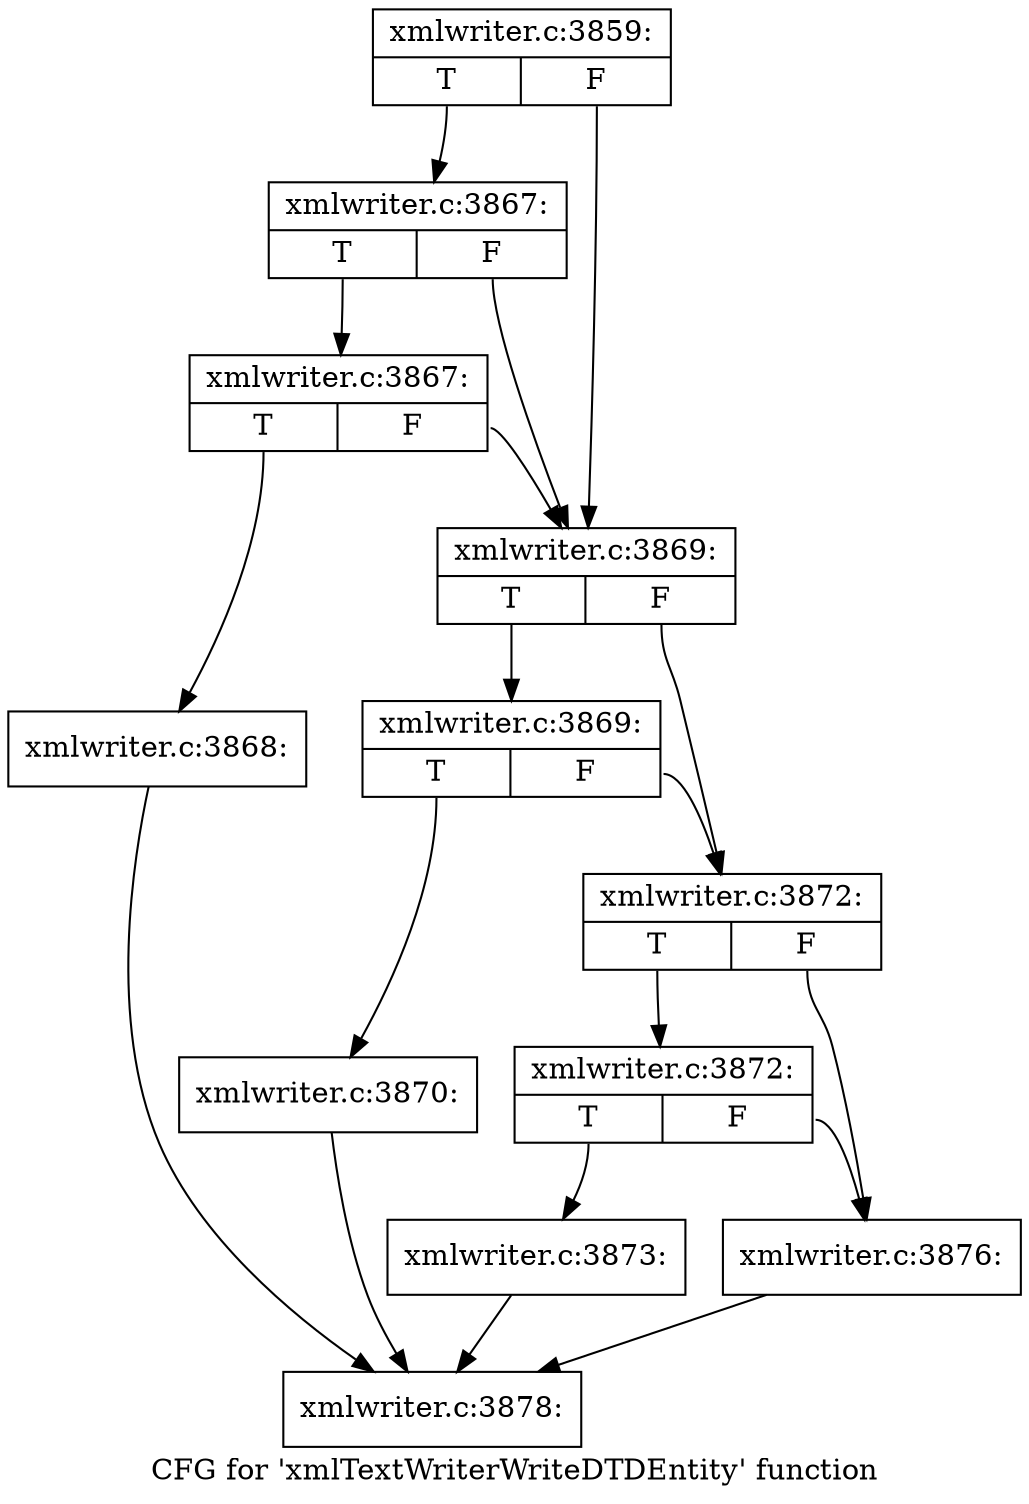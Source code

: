 digraph "CFG for 'xmlTextWriterWriteDTDEntity' function" {
	label="CFG for 'xmlTextWriterWriteDTDEntity' function";

	Node0x40ee8c0 [shape=record,label="{xmlwriter.c:3859:|{<s0>T|<s1>F}}"];
	Node0x40ee8c0:s0 -> Node0x40f52f0;
	Node0x40ee8c0:s1 -> Node0x40f5220;
	Node0x40f52f0 [shape=record,label="{xmlwriter.c:3867:|{<s0>T|<s1>F}}"];
	Node0x40f52f0:s0 -> Node0x40f5270;
	Node0x40f52f0:s1 -> Node0x40f5220;
	Node0x40f5270 [shape=record,label="{xmlwriter.c:3867:|{<s0>T|<s1>F}}"];
	Node0x40f5270:s0 -> Node0x40f51d0;
	Node0x40f5270:s1 -> Node0x40f5220;
	Node0x40f51d0 [shape=record,label="{xmlwriter.c:3868:}"];
	Node0x40f51d0 -> Node0x40eeb40;
	Node0x40f5220 [shape=record,label="{xmlwriter.c:3869:|{<s0>T|<s1>F}}"];
	Node0x40f5220:s0 -> Node0x40f5c80;
	Node0x40f5220:s1 -> Node0x40f5c30;
	Node0x40f5c80 [shape=record,label="{xmlwriter.c:3869:|{<s0>T|<s1>F}}"];
	Node0x40f5c80:s0 -> Node0x40f5be0;
	Node0x40f5c80:s1 -> Node0x40f5c30;
	Node0x40f5be0 [shape=record,label="{xmlwriter.c:3870:}"];
	Node0x40f5be0 -> Node0x40eeb40;
	Node0x40f5c30 [shape=record,label="{xmlwriter.c:3872:|{<s0>T|<s1>F}}"];
	Node0x40f5c30:s0 -> Node0x40f6410;
	Node0x40f5c30:s1 -> Node0x40f63c0;
	Node0x40f6410 [shape=record,label="{xmlwriter.c:3872:|{<s0>T|<s1>F}}"];
	Node0x40f6410:s0 -> Node0x40f6370;
	Node0x40f6410:s1 -> Node0x40f63c0;
	Node0x40f6370 [shape=record,label="{xmlwriter.c:3873:}"];
	Node0x40f6370 -> Node0x40eeb40;
	Node0x40f63c0 [shape=record,label="{xmlwriter.c:3876:}"];
	Node0x40f63c0 -> Node0x40eeb40;
	Node0x40eeb40 [shape=record,label="{xmlwriter.c:3878:}"];
}
